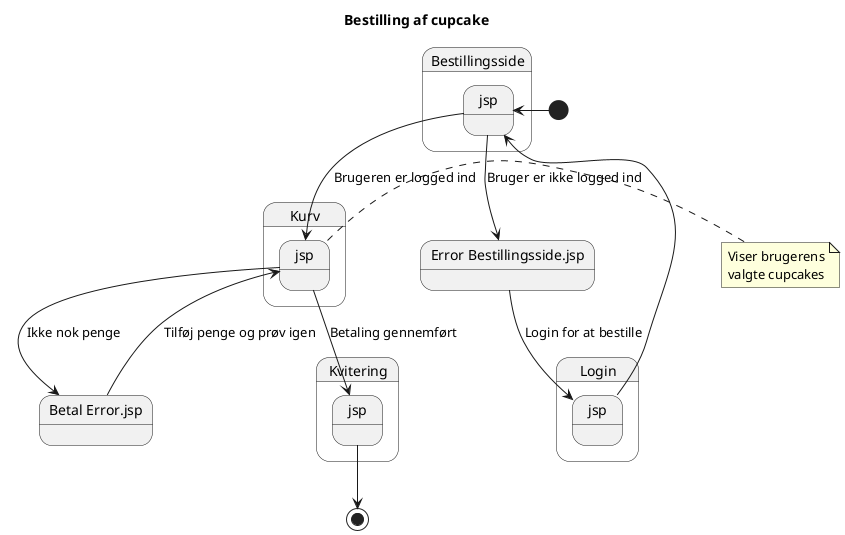 @startuml

Title Bestilling af cupcake
State Bestillingsside.jsp
State "Error Bestillingsside.jsp" as error
State "Betal Error.jsp" as Error2
State Login.jsp
State Kurv.jsp
State Kvitering.jsp


note right of Kurv.jsp
Viser brugerens
valgte cupcakes
end note

[*] -> Bestillingsside.jsp
Bestillingsside.jsp --> Kurv.jsp : Brugeren er logged ind
Bestillingsside.jsp --> error : Bruger er ikke logged ind

error --> Login.jsp : Login for at bestille
Login.jsp --> Bestillingsside.jsp

Kurv.jsp --> Kvitering.jsp : Betaling gennemført
Kurv.jsp --> Error2 : Ikke nok penge
Error2 --> Kurv.jsp : Tilføj penge og prøv igen

Kvitering.jsp --> [*]



@enduml